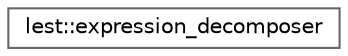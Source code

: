 digraph "Graphical Class Hierarchy"
{
 // LATEX_PDF_SIZE
  bgcolor="transparent";
  edge [fontname=Helvetica,fontsize=10,labelfontname=Helvetica,labelfontsize=10];
  node [fontname=Helvetica,fontsize=10,shape=box,height=0.2,width=0.4];
  rankdir="LR";
  Node0 [id="Node000000",label="lest::expression_decomposer",height=0.2,width=0.4,color="grey40", fillcolor="white", style="filled",URL="$structlest_1_1expression__decomposer.html",tooltip=" "];
}
